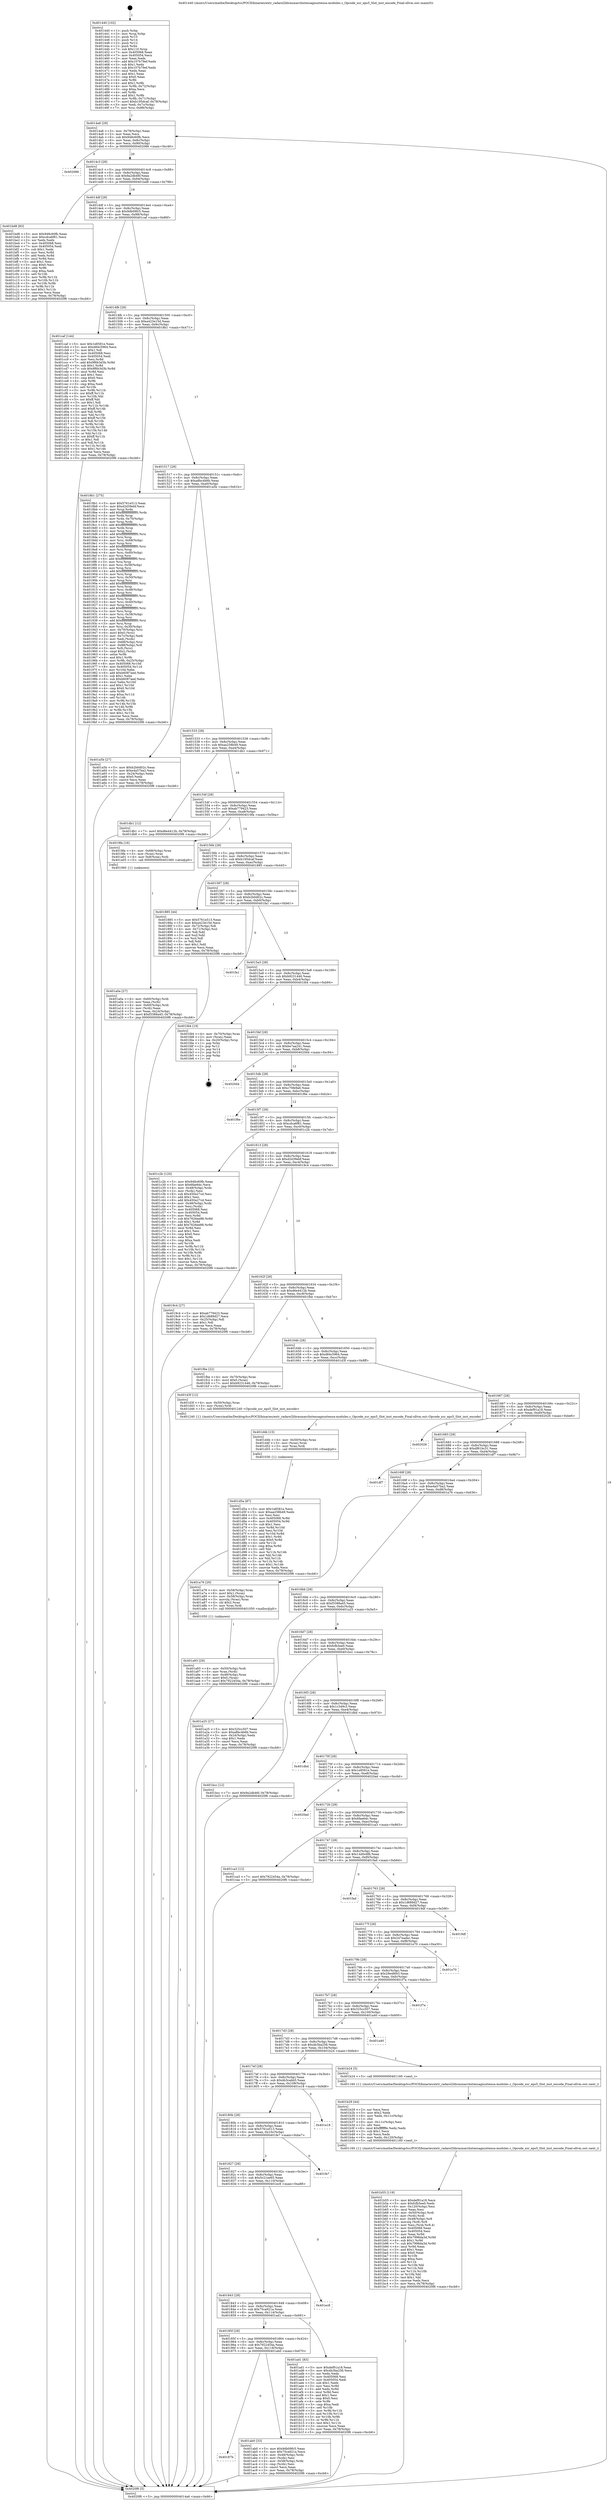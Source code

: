 digraph "0x401440" {
  label = "0x401440 (/mnt/c/Users/mathe/Desktop/tcc/POCII/binaries/extr_radare2librasmarchxtensagnuxtensa-modules.c_Opcode_xsr_eps5_Slot_inst_encode_Final-ollvm.out::main(0))"
  labelloc = "t"
  node[shape=record]

  Entry [label="",width=0.3,height=0.3,shape=circle,fillcolor=black,style=filled]
  "0x4014a6" [label="{
     0x4014a6 [29]\l
     | [instrs]\l
     &nbsp;&nbsp;0x4014a6 \<+3\>: mov -0x78(%rbp),%eax\l
     &nbsp;&nbsp;0x4014a9 \<+2\>: mov %eax,%ecx\l
     &nbsp;&nbsp;0x4014ab \<+6\>: sub $0x948c60fb,%ecx\l
     &nbsp;&nbsp;0x4014b1 \<+6\>: mov %eax,-0x8c(%rbp)\l
     &nbsp;&nbsp;0x4014b7 \<+6\>: mov %ecx,-0x90(%rbp)\l
     &nbsp;&nbsp;0x4014bd \<+6\>: je 0000000000402086 \<main+0xc46\>\l
  }"]
  "0x402086" [label="{
     0x402086\l
  }", style=dashed]
  "0x4014c3" [label="{
     0x4014c3 [28]\l
     | [instrs]\l
     &nbsp;&nbsp;0x4014c3 \<+5\>: jmp 00000000004014c8 \<main+0x88\>\l
     &nbsp;&nbsp;0x4014c8 \<+6\>: mov -0x8c(%rbp),%eax\l
     &nbsp;&nbsp;0x4014ce \<+5\>: sub $0x9a2db46f,%eax\l
     &nbsp;&nbsp;0x4014d3 \<+6\>: mov %eax,-0x94(%rbp)\l
     &nbsp;&nbsp;0x4014d9 \<+6\>: je 0000000000401bd8 \<main+0x798\>\l
  }"]
  Exit [label="",width=0.3,height=0.3,shape=circle,fillcolor=black,style=filled,peripheries=2]
  "0x401bd8" [label="{
     0x401bd8 [83]\l
     | [instrs]\l
     &nbsp;&nbsp;0x401bd8 \<+5\>: mov $0x948c60fb,%eax\l
     &nbsp;&nbsp;0x401bdd \<+5\>: mov $0xcdca6f61,%ecx\l
     &nbsp;&nbsp;0x401be2 \<+2\>: xor %edx,%edx\l
     &nbsp;&nbsp;0x401be4 \<+7\>: mov 0x405068,%esi\l
     &nbsp;&nbsp;0x401beb \<+7\>: mov 0x405054,%edi\l
     &nbsp;&nbsp;0x401bf2 \<+3\>: sub $0x1,%edx\l
     &nbsp;&nbsp;0x401bf5 \<+3\>: mov %esi,%r8d\l
     &nbsp;&nbsp;0x401bf8 \<+3\>: add %edx,%r8d\l
     &nbsp;&nbsp;0x401bfb \<+4\>: imul %r8d,%esi\l
     &nbsp;&nbsp;0x401bff \<+3\>: and $0x1,%esi\l
     &nbsp;&nbsp;0x401c02 \<+3\>: cmp $0x0,%esi\l
     &nbsp;&nbsp;0x401c05 \<+4\>: sete %r9b\l
     &nbsp;&nbsp;0x401c09 \<+3\>: cmp $0xa,%edi\l
     &nbsp;&nbsp;0x401c0c \<+4\>: setl %r10b\l
     &nbsp;&nbsp;0x401c10 \<+3\>: mov %r9b,%r11b\l
     &nbsp;&nbsp;0x401c13 \<+3\>: and %r10b,%r11b\l
     &nbsp;&nbsp;0x401c16 \<+3\>: xor %r10b,%r9b\l
     &nbsp;&nbsp;0x401c19 \<+3\>: or %r9b,%r11b\l
     &nbsp;&nbsp;0x401c1c \<+4\>: test $0x1,%r11b\l
     &nbsp;&nbsp;0x401c20 \<+3\>: cmovne %ecx,%eax\l
     &nbsp;&nbsp;0x401c23 \<+3\>: mov %eax,-0x78(%rbp)\l
     &nbsp;&nbsp;0x401c26 \<+5\>: jmp 00000000004020f6 \<main+0xcb6\>\l
  }"]
  "0x4014df" [label="{
     0x4014df [28]\l
     | [instrs]\l
     &nbsp;&nbsp;0x4014df \<+5\>: jmp 00000000004014e4 \<main+0xa4\>\l
     &nbsp;&nbsp;0x4014e4 \<+6\>: mov -0x8c(%rbp),%eax\l
     &nbsp;&nbsp;0x4014ea \<+5\>: sub $0x9db09fc5,%eax\l
     &nbsp;&nbsp;0x4014ef \<+6\>: mov %eax,-0x98(%rbp)\l
     &nbsp;&nbsp;0x4014f5 \<+6\>: je 0000000000401caf \<main+0x86f\>\l
  }"]
  "0x401d5a" [label="{
     0x401d5a [87]\l
     | [instrs]\l
     &nbsp;&nbsp;0x401d5a \<+5\>: mov $0x1e8581e,%ecx\l
     &nbsp;&nbsp;0x401d5f \<+5\>: mov $0xaa258b49,%edx\l
     &nbsp;&nbsp;0x401d64 \<+2\>: xor %esi,%esi\l
     &nbsp;&nbsp;0x401d66 \<+8\>: mov 0x405068,%r8d\l
     &nbsp;&nbsp;0x401d6e \<+8\>: mov 0x405054,%r9d\l
     &nbsp;&nbsp;0x401d76 \<+3\>: sub $0x1,%esi\l
     &nbsp;&nbsp;0x401d79 \<+3\>: mov %r8d,%r10d\l
     &nbsp;&nbsp;0x401d7c \<+3\>: add %esi,%r10d\l
     &nbsp;&nbsp;0x401d7f \<+4\>: imul %r10d,%r8d\l
     &nbsp;&nbsp;0x401d83 \<+4\>: and $0x1,%r8d\l
     &nbsp;&nbsp;0x401d87 \<+4\>: cmp $0x0,%r8d\l
     &nbsp;&nbsp;0x401d8b \<+4\>: sete %r11b\l
     &nbsp;&nbsp;0x401d8f \<+4\>: cmp $0xa,%r9d\l
     &nbsp;&nbsp;0x401d93 \<+3\>: setl %bl\l
     &nbsp;&nbsp;0x401d96 \<+3\>: mov %r11b,%r14b\l
     &nbsp;&nbsp;0x401d99 \<+3\>: and %bl,%r14b\l
     &nbsp;&nbsp;0x401d9c \<+3\>: xor %bl,%r11b\l
     &nbsp;&nbsp;0x401d9f \<+3\>: or %r11b,%r14b\l
     &nbsp;&nbsp;0x401da2 \<+4\>: test $0x1,%r14b\l
     &nbsp;&nbsp;0x401da6 \<+3\>: cmovne %edx,%ecx\l
     &nbsp;&nbsp;0x401da9 \<+3\>: mov %ecx,-0x78(%rbp)\l
     &nbsp;&nbsp;0x401dac \<+5\>: jmp 00000000004020f6 \<main+0xcb6\>\l
  }"]
  "0x401caf" [label="{
     0x401caf [144]\l
     | [instrs]\l
     &nbsp;&nbsp;0x401caf \<+5\>: mov $0x1e8581e,%eax\l
     &nbsp;&nbsp;0x401cb4 \<+5\>: mov $0xd84c5964,%ecx\l
     &nbsp;&nbsp;0x401cb9 \<+2\>: mov $0x1,%dl\l
     &nbsp;&nbsp;0x401cbb \<+7\>: mov 0x405068,%esi\l
     &nbsp;&nbsp;0x401cc2 \<+7\>: mov 0x405054,%edi\l
     &nbsp;&nbsp;0x401cc9 \<+3\>: mov %esi,%r8d\l
     &nbsp;&nbsp;0x401ccc \<+7\>: add $0x9f6b3d3b,%r8d\l
     &nbsp;&nbsp;0x401cd3 \<+4\>: sub $0x1,%r8d\l
     &nbsp;&nbsp;0x401cd7 \<+7\>: sub $0x9f6b3d3b,%r8d\l
     &nbsp;&nbsp;0x401cde \<+4\>: imul %r8d,%esi\l
     &nbsp;&nbsp;0x401ce2 \<+3\>: and $0x1,%esi\l
     &nbsp;&nbsp;0x401ce5 \<+3\>: cmp $0x0,%esi\l
     &nbsp;&nbsp;0x401ce8 \<+4\>: sete %r9b\l
     &nbsp;&nbsp;0x401cec \<+3\>: cmp $0xa,%edi\l
     &nbsp;&nbsp;0x401cef \<+4\>: setl %r10b\l
     &nbsp;&nbsp;0x401cf3 \<+3\>: mov %r9b,%r11b\l
     &nbsp;&nbsp;0x401cf6 \<+4\>: xor $0xff,%r11b\l
     &nbsp;&nbsp;0x401cfa \<+3\>: mov %r10b,%bl\l
     &nbsp;&nbsp;0x401cfd \<+3\>: xor $0xff,%bl\l
     &nbsp;&nbsp;0x401d00 \<+3\>: xor $0x1,%dl\l
     &nbsp;&nbsp;0x401d03 \<+3\>: mov %r11b,%r14b\l
     &nbsp;&nbsp;0x401d06 \<+4\>: and $0xff,%r14b\l
     &nbsp;&nbsp;0x401d0a \<+3\>: and %dl,%r9b\l
     &nbsp;&nbsp;0x401d0d \<+3\>: mov %bl,%r15b\l
     &nbsp;&nbsp;0x401d10 \<+4\>: and $0xff,%r15b\l
     &nbsp;&nbsp;0x401d14 \<+3\>: and %dl,%r10b\l
     &nbsp;&nbsp;0x401d17 \<+3\>: or %r9b,%r14b\l
     &nbsp;&nbsp;0x401d1a \<+3\>: or %r10b,%r15b\l
     &nbsp;&nbsp;0x401d1d \<+3\>: xor %r15b,%r14b\l
     &nbsp;&nbsp;0x401d20 \<+3\>: or %bl,%r11b\l
     &nbsp;&nbsp;0x401d23 \<+4\>: xor $0xff,%r11b\l
     &nbsp;&nbsp;0x401d27 \<+3\>: or $0x1,%dl\l
     &nbsp;&nbsp;0x401d2a \<+3\>: and %dl,%r11b\l
     &nbsp;&nbsp;0x401d2d \<+3\>: or %r11b,%r14b\l
     &nbsp;&nbsp;0x401d30 \<+4\>: test $0x1,%r14b\l
     &nbsp;&nbsp;0x401d34 \<+3\>: cmovne %ecx,%eax\l
     &nbsp;&nbsp;0x401d37 \<+3\>: mov %eax,-0x78(%rbp)\l
     &nbsp;&nbsp;0x401d3a \<+5\>: jmp 00000000004020f6 \<main+0xcb6\>\l
  }"]
  "0x4014fb" [label="{
     0x4014fb [28]\l
     | [instrs]\l
     &nbsp;&nbsp;0x4014fb \<+5\>: jmp 0000000000401500 \<main+0xc0\>\l
     &nbsp;&nbsp;0x401500 \<+6\>: mov -0x8c(%rbp),%eax\l
     &nbsp;&nbsp;0x401506 \<+5\>: sub $0xa423e15d,%eax\l
     &nbsp;&nbsp;0x40150b \<+6\>: mov %eax,-0x9c(%rbp)\l
     &nbsp;&nbsp;0x401511 \<+6\>: je 00000000004018b1 \<main+0x471\>\l
  }"]
  "0x401d4b" [label="{
     0x401d4b [15]\l
     | [instrs]\l
     &nbsp;&nbsp;0x401d4b \<+4\>: mov -0x50(%rbp),%rax\l
     &nbsp;&nbsp;0x401d4f \<+3\>: mov (%rax),%rax\l
     &nbsp;&nbsp;0x401d52 \<+3\>: mov %rax,%rdi\l
     &nbsp;&nbsp;0x401d55 \<+5\>: call 0000000000401030 \<free@plt\>\l
     | [calls]\l
     &nbsp;&nbsp;0x401030 \{1\} (unknown)\l
  }"]
  "0x4018b1" [label="{
     0x4018b1 [275]\l
     | [instrs]\l
     &nbsp;&nbsp;0x4018b1 \<+5\>: mov $0x5761e513,%eax\l
     &nbsp;&nbsp;0x4018b6 \<+5\>: mov $0xd2d39ebf,%ecx\l
     &nbsp;&nbsp;0x4018bb \<+3\>: mov %rsp,%rdx\l
     &nbsp;&nbsp;0x4018be \<+4\>: add $0xfffffffffffffff0,%rdx\l
     &nbsp;&nbsp;0x4018c2 \<+3\>: mov %rdx,%rsp\l
     &nbsp;&nbsp;0x4018c5 \<+4\>: mov %rdx,-0x70(%rbp)\l
     &nbsp;&nbsp;0x4018c9 \<+3\>: mov %rsp,%rdx\l
     &nbsp;&nbsp;0x4018cc \<+4\>: add $0xfffffffffffffff0,%rdx\l
     &nbsp;&nbsp;0x4018d0 \<+3\>: mov %rdx,%rsp\l
     &nbsp;&nbsp;0x4018d3 \<+3\>: mov %rsp,%rsi\l
     &nbsp;&nbsp;0x4018d6 \<+4\>: add $0xfffffffffffffff0,%rsi\l
     &nbsp;&nbsp;0x4018da \<+3\>: mov %rsi,%rsp\l
     &nbsp;&nbsp;0x4018dd \<+4\>: mov %rsi,-0x68(%rbp)\l
     &nbsp;&nbsp;0x4018e1 \<+3\>: mov %rsp,%rsi\l
     &nbsp;&nbsp;0x4018e4 \<+4\>: add $0xfffffffffffffff0,%rsi\l
     &nbsp;&nbsp;0x4018e8 \<+3\>: mov %rsi,%rsp\l
     &nbsp;&nbsp;0x4018eb \<+4\>: mov %rsi,-0x60(%rbp)\l
     &nbsp;&nbsp;0x4018ef \<+3\>: mov %rsp,%rsi\l
     &nbsp;&nbsp;0x4018f2 \<+4\>: add $0xfffffffffffffff0,%rsi\l
     &nbsp;&nbsp;0x4018f6 \<+3\>: mov %rsi,%rsp\l
     &nbsp;&nbsp;0x4018f9 \<+4\>: mov %rsi,-0x58(%rbp)\l
     &nbsp;&nbsp;0x4018fd \<+3\>: mov %rsp,%rsi\l
     &nbsp;&nbsp;0x401900 \<+4\>: add $0xfffffffffffffff0,%rsi\l
     &nbsp;&nbsp;0x401904 \<+3\>: mov %rsi,%rsp\l
     &nbsp;&nbsp;0x401907 \<+4\>: mov %rsi,-0x50(%rbp)\l
     &nbsp;&nbsp;0x40190b \<+3\>: mov %rsp,%rsi\l
     &nbsp;&nbsp;0x40190e \<+4\>: add $0xfffffffffffffff0,%rsi\l
     &nbsp;&nbsp;0x401912 \<+3\>: mov %rsi,%rsp\l
     &nbsp;&nbsp;0x401915 \<+4\>: mov %rsi,-0x48(%rbp)\l
     &nbsp;&nbsp;0x401919 \<+3\>: mov %rsp,%rsi\l
     &nbsp;&nbsp;0x40191c \<+4\>: add $0xfffffffffffffff0,%rsi\l
     &nbsp;&nbsp;0x401920 \<+3\>: mov %rsi,%rsp\l
     &nbsp;&nbsp;0x401923 \<+4\>: mov %rsi,-0x40(%rbp)\l
     &nbsp;&nbsp;0x401927 \<+3\>: mov %rsp,%rsi\l
     &nbsp;&nbsp;0x40192a \<+4\>: add $0xfffffffffffffff0,%rsi\l
     &nbsp;&nbsp;0x40192e \<+3\>: mov %rsi,%rsp\l
     &nbsp;&nbsp;0x401931 \<+4\>: mov %rsi,-0x38(%rbp)\l
     &nbsp;&nbsp;0x401935 \<+3\>: mov %rsp,%rsi\l
     &nbsp;&nbsp;0x401938 \<+4\>: add $0xfffffffffffffff0,%rsi\l
     &nbsp;&nbsp;0x40193c \<+3\>: mov %rsi,%rsp\l
     &nbsp;&nbsp;0x40193f \<+4\>: mov %rsi,-0x30(%rbp)\l
     &nbsp;&nbsp;0x401943 \<+4\>: mov -0x70(%rbp),%rsi\l
     &nbsp;&nbsp;0x401947 \<+6\>: movl $0x0,(%rsi)\l
     &nbsp;&nbsp;0x40194d \<+3\>: mov -0x7c(%rbp),%edi\l
     &nbsp;&nbsp;0x401950 \<+2\>: mov %edi,(%rdx)\l
     &nbsp;&nbsp;0x401952 \<+4\>: mov -0x68(%rbp),%rsi\l
     &nbsp;&nbsp;0x401956 \<+7\>: mov -0x88(%rbp),%r8\l
     &nbsp;&nbsp;0x40195d \<+3\>: mov %r8,(%rsi)\l
     &nbsp;&nbsp;0x401960 \<+3\>: cmpl $0x2,(%rdx)\l
     &nbsp;&nbsp;0x401963 \<+4\>: setne %r9b\l
     &nbsp;&nbsp;0x401967 \<+4\>: and $0x1,%r9b\l
     &nbsp;&nbsp;0x40196b \<+4\>: mov %r9b,-0x25(%rbp)\l
     &nbsp;&nbsp;0x40196f \<+8\>: mov 0x405068,%r10d\l
     &nbsp;&nbsp;0x401977 \<+8\>: mov 0x405054,%r11d\l
     &nbsp;&nbsp;0x40197f \<+3\>: mov %r10d,%ebx\l
     &nbsp;&nbsp;0x401982 \<+6\>: add $0xb6087aed,%ebx\l
     &nbsp;&nbsp;0x401988 \<+3\>: sub $0x1,%ebx\l
     &nbsp;&nbsp;0x40198b \<+6\>: sub $0xb6087aed,%ebx\l
     &nbsp;&nbsp;0x401991 \<+4\>: imul %ebx,%r10d\l
     &nbsp;&nbsp;0x401995 \<+4\>: and $0x1,%r10d\l
     &nbsp;&nbsp;0x401999 \<+4\>: cmp $0x0,%r10d\l
     &nbsp;&nbsp;0x40199d \<+4\>: sete %r9b\l
     &nbsp;&nbsp;0x4019a1 \<+4\>: cmp $0xa,%r11d\l
     &nbsp;&nbsp;0x4019a5 \<+4\>: setl %r14b\l
     &nbsp;&nbsp;0x4019a9 \<+3\>: mov %r9b,%r15b\l
     &nbsp;&nbsp;0x4019ac \<+3\>: and %r14b,%r15b\l
     &nbsp;&nbsp;0x4019af \<+3\>: xor %r14b,%r9b\l
     &nbsp;&nbsp;0x4019b2 \<+3\>: or %r9b,%r15b\l
     &nbsp;&nbsp;0x4019b5 \<+4\>: test $0x1,%r15b\l
     &nbsp;&nbsp;0x4019b9 \<+3\>: cmovne %ecx,%eax\l
     &nbsp;&nbsp;0x4019bc \<+3\>: mov %eax,-0x78(%rbp)\l
     &nbsp;&nbsp;0x4019bf \<+5\>: jmp 00000000004020f6 \<main+0xcb6\>\l
  }"]
  "0x401517" [label="{
     0x401517 [28]\l
     | [instrs]\l
     &nbsp;&nbsp;0x401517 \<+5\>: jmp 000000000040151c \<main+0xdc\>\l
     &nbsp;&nbsp;0x40151c \<+6\>: mov -0x8c(%rbp),%eax\l
     &nbsp;&nbsp;0x401522 \<+5\>: sub $0xa8bc4b6b,%eax\l
     &nbsp;&nbsp;0x401527 \<+6\>: mov %eax,-0xa0(%rbp)\l
     &nbsp;&nbsp;0x40152d \<+6\>: je 0000000000401a5b \<main+0x61b\>\l
  }"]
  "0x401b55" [label="{
     0x401b55 [119]\l
     | [instrs]\l
     &nbsp;&nbsp;0x401b55 \<+5\>: mov $0xdef91a18,%ecx\l
     &nbsp;&nbsp;0x401b5a \<+5\>: mov $0xfcfb5ee0,%edx\l
     &nbsp;&nbsp;0x401b5f \<+6\>: mov -0x120(%rbp),%esi\l
     &nbsp;&nbsp;0x401b65 \<+3\>: imul %eax,%esi\l
     &nbsp;&nbsp;0x401b68 \<+4\>: mov -0x50(%rbp),%rdi\l
     &nbsp;&nbsp;0x401b6c \<+3\>: mov (%rdi),%rdi\l
     &nbsp;&nbsp;0x401b6f \<+4\>: mov -0x48(%rbp),%r8\l
     &nbsp;&nbsp;0x401b73 \<+3\>: movslq (%r8),%r8\l
     &nbsp;&nbsp;0x401b76 \<+4\>: mov %esi,(%rdi,%r8,4)\l
     &nbsp;&nbsp;0x401b7a \<+7\>: mov 0x405068,%eax\l
     &nbsp;&nbsp;0x401b81 \<+7\>: mov 0x405054,%esi\l
     &nbsp;&nbsp;0x401b88 \<+3\>: mov %eax,%r9d\l
     &nbsp;&nbsp;0x401b8b \<+7\>: add $0x7998da3d,%r9d\l
     &nbsp;&nbsp;0x401b92 \<+4\>: sub $0x1,%r9d\l
     &nbsp;&nbsp;0x401b96 \<+7\>: sub $0x7998da3d,%r9d\l
     &nbsp;&nbsp;0x401b9d \<+4\>: imul %r9d,%eax\l
     &nbsp;&nbsp;0x401ba1 \<+3\>: and $0x1,%eax\l
     &nbsp;&nbsp;0x401ba4 \<+3\>: cmp $0x0,%eax\l
     &nbsp;&nbsp;0x401ba7 \<+4\>: sete %r10b\l
     &nbsp;&nbsp;0x401bab \<+3\>: cmp $0xa,%esi\l
     &nbsp;&nbsp;0x401bae \<+4\>: setl %r11b\l
     &nbsp;&nbsp;0x401bb2 \<+3\>: mov %r10b,%bl\l
     &nbsp;&nbsp;0x401bb5 \<+3\>: and %r11b,%bl\l
     &nbsp;&nbsp;0x401bb8 \<+3\>: xor %r11b,%r10b\l
     &nbsp;&nbsp;0x401bbb \<+3\>: or %r10b,%bl\l
     &nbsp;&nbsp;0x401bbe \<+3\>: test $0x1,%bl\l
     &nbsp;&nbsp;0x401bc1 \<+3\>: cmovne %edx,%ecx\l
     &nbsp;&nbsp;0x401bc4 \<+3\>: mov %ecx,-0x78(%rbp)\l
     &nbsp;&nbsp;0x401bc7 \<+5\>: jmp 00000000004020f6 \<main+0xcb6\>\l
  }"]
  "0x401a5b" [label="{
     0x401a5b [27]\l
     | [instrs]\l
     &nbsp;&nbsp;0x401a5b \<+5\>: mov $0xb2b0d02c,%eax\l
     &nbsp;&nbsp;0x401a60 \<+5\>: mov $0xe4a57ba2,%ecx\l
     &nbsp;&nbsp;0x401a65 \<+3\>: mov -0x24(%rbp),%edx\l
     &nbsp;&nbsp;0x401a68 \<+3\>: cmp $0x0,%edx\l
     &nbsp;&nbsp;0x401a6b \<+3\>: cmove %ecx,%eax\l
     &nbsp;&nbsp;0x401a6e \<+3\>: mov %eax,-0x78(%rbp)\l
     &nbsp;&nbsp;0x401a71 \<+5\>: jmp 00000000004020f6 \<main+0xcb6\>\l
  }"]
  "0x401533" [label="{
     0x401533 [28]\l
     | [instrs]\l
     &nbsp;&nbsp;0x401533 \<+5\>: jmp 0000000000401538 \<main+0xf8\>\l
     &nbsp;&nbsp;0x401538 \<+6\>: mov -0x8c(%rbp),%eax\l
     &nbsp;&nbsp;0x40153e \<+5\>: sub $0xaa258b49,%eax\l
     &nbsp;&nbsp;0x401543 \<+6\>: mov %eax,-0xa4(%rbp)\l
     &nbsp;&nbsp;0x401549 \<+6\>: je 0000000000401db1 \<main+0x971\>\l
  }"]
  "0x401b29" [label="{
     0x401b29 [44]\l
     | [instrs]\l
     &nbsp;&nbsp;0x401b29 \<+2\>: xor %ecx,%ecx\l
     &nbsp;&nbsp;0x401b2b \<+5\>: mov $0x2,%edx\l
     &nbsp;&nbsp;0x401b30 \<+6\>: mov %edx,-0x11c(%rbp)\l
     &nbsp;&nbsp;0x401b36 \<+1\>: cltd\l
     &nbsp;&nbsp;0x401b37 \<+6\>: mov -0x11c(%rbp),%esi\l
     &nbsp;&nbsp;0x401b3d \<+2\>: idiv %esi\l
     &nbsp;&nbsp;0x401b3f \<+6\>: imul $0xfffffffe,%edx,%edx\l
     &nbsp;&nbsp;0x401b45 \<+3\>: sub $0x1,%ecx\l
     &nbsp;&nbsp;0x401b48 \<+2\>: sub %ecx,%edx\l
     &nbsp;&nbsp;0x401b4a \<+6\>: mov %edx,-0x120(%rbp)\l
     &nbsp;&nbsp;0x401b50 \<+5\>: call 0000000000401160 \<next_i\>\l
     | [calls]\l
     &nbsp;&nbsp;0x401160 \{1\} (/mnt/c/Users/mathe/Desktop/tcc/POCII/binaries/extr_radare2librasmarchxtensagnuxtensa-modules.c_Opcode_xsr_eps5_Slot_inst_encode_Final-ollvm.out::next_i)\l
  }"]
  "0x401db1" [label="{
     0x401db1 [12]\l
     | [instrs]\l
     &nbsp;&nbsp;0x401db1 \<+7\>: movl $0xd6e4412b,-0x78(%rbp)\l
     &nbsp;&nbsp;0x401db8 \<+5\>: jmp 00000000004020f6 \<main+0xcb6\>\l
  }"]
  "0x40154f" [label="{
     0x40154f [28]\l
     | [instrs]\l
     &nbsp;&nbsp;0x40154f \<+5\>: jmp 0000000000401554 \<main+0x114\>\l
     &nbsp;&nbsp;0x401554 \<+6\>: mov -0x8c(%rbp),%eax\l
     &nbsp;&nbsp;0x40155a \<+5\>: sub $0xab779423,%eax\l
     &nbsp;&nbsp;0x40155f \<+6\>: mov %eax,-0xa8(%rbp)\l
     &nbsp;&nbsp;0x401565 \<+6\>: je 00000000004019fa \<main+0x5ba\>\l
  }"]
  "0x40187b" [label="{
     0x40187b\l
  }", style=dashed]
  "0x4019fa" [label="{
     0x4019fa [16]\l
     | [instrs]\l
     &nbsp;&nbsp;0x4019fa \<+4\>: mov -0x68(%rbp),%rax\l
     &nbsp;&nbsp;0x4019fe \<+3\>: mov (%rax),%rax\l
     &nbsp;&nbsp;0x401a01 \<+4\>: mov 0x8(%rax),%rdi\l
     &nbsp;&nbsp;0x401a05 \<+5\>: call 0000000000401060 \<atoi@plt\>\l
     | [calls]\l
     &nbsp;&nbsp;0x401060 \{1\} (unknown)\l
  }"]
  "0x40156b" [label="{
     0x40156b [28]\l
     | [instrs]\l
     &nbsp;&nbsp;0x40156b \<+5\>: jmp 0000000000401570 \<main+0x130\>\l
     &nbsp;&nbsp;0x401570 \<+6\>: mov -0x8c(%rbp),%eax\l
     &nbsp;&nbsp;0x401576 \<+5\>: sub $0xb195dcaf,%eax\l
     &nbsp;&nbsp;0x40157b \<+6\>: mov %eax,-0xac(%rbp)\l
     &nbsp;&nbsp;0x401581 \<+6\>: je 0000000000401885 \<main+0x445\>\l
  }"]
  "0x401ab0" [label="{
     0x401ab0 [33]\l
     | [instrs]\l
     &nbsp;&nbsp;0x401ab0 \<+5\>: mov $0x9db09fc5,%eax\l
     &nbsp;&nbsp;0x401ab5 \<+5\>: mov $0x75ca921a,%ecx\l
     &nbsp;&nbsp;0x401aba \<+4\>: mov -0x48(%rbp),%rdx\l
     &nbsp;&nbsp;0x401abe \<+2\>: mov (%rdx),%esi\l
     &nbsp;&nbsp;0x401ac0 \<+4\>: mov -0x58(%rbp),%rdx\l
     &nbsp;&nbsp;0x401ac4 \<+2\>: cmp (%rdx),%esi\l
     &nbsp;&nbsp;0x401ac6 \<+3\>: cmovl %ecx,%eax\l
     &nbsp;&nbsp;0x401ac9 \<+3\>: mov %eax,-0x78(%rbp)\l
     &nbsp;&nbsp;0x401acc \<+5\>: jmp 00000000004020f6 \<main+0xcb6\>\l
  }"]
  "0x401885" [label="{
     0x401885 [44]\l
     | [instrs]\l
     &nbsp;&nbsp;0x401885 \<+5\>: mov $0x5761e513,%eax\l
     &nbsp;&nbsp;0x40188a \<+5\>: mov $0xa423e15d,%ecx\l
     &nbsp;&nbsp;0x40188f \<+3\>: mov -0x72(%rbp),%dl\l
     &nbsp;&nbsp;0x401892 \<+4\>: mov -0x71(%rbp),%sil\l
     &nbsp;&nbsp;0x401896 \<+3\>: mov %dl,%dil\l
     &nbsp;&nbsp;0x401899 \<+3\>: and %sil,%dil\l
     &nbsp;&nbsp;0x40189c \<+3\>: xor %sil,%dl\l
     &nbsp;&nbsp;0x40189f \<+3\>: or %dl,%dil\l
     &nbsp;&nbsp;0x4018a2 \<+4\>: test $0x1,%dil\l
     &nbsp;&nbsp;0x4018a6 \<+3\>: cmovne %ecx,%eax\l
     &nbsp;&nbsp;0x4018a9 \<+3\>: mov %eax,-0x78(%rbp)\l
     &nbsp;&nbsp;0x4018ac \<+5\>: jmp 00000000004020f6 \<main+0xcb6\>\l
  }"]
  "0x401587" [label="{
     0x401587 [28]\l
     | [instrs]\l
     &nbsp;&nbsp;0x401587 \<+5\>: jmp 000000000040158c \<main+0x14c\>\l
     &nbsp;&nbsp;0x40158c \<+6\>: mov -0x8c(%rbp),%eax\l
     &nbsp;&nbsp;0x401592 \<+5\>: sub $0xb2b0d02c,%eax\l
     &nbsp;&nbsp;0x401597 \<+6\>: mov %eax,-0xb0(%rbp)\l
     &nbsp;&nbsp;0x40159d \<+6\>: je 0000000000401fa1 \<main+0xb61\>\l
  }"]
  "0x4020f6" [label="{
     0x4020f6 [5]\l
     | [instrs]\l
     &nbsp;&nbsp;0x4020f6 \<+5\>: jmp 00000000004014a6 \<main+0x66\>\l
  }"]
  "0x401440" [label="{
     0x401440 [102]\l
     | [instrs]\l
     &nbsp;&nbsp;0x401440 \<+1\>: push %rbp\l
     &nbsp;&nbsp;0x401441 \<+3\>: mov %rsp,%rbp\l
     &nbsp;&nbsp;0x401444 \<+2\>: push %r15\l
     &nbsp;&nbsp;0x401446 \<+2\>: push %r14\l
     &nbsp;&nbsp;0x401448 \<+2\>: push %r12\l
     &nbsp;&nbsp;0x40144a \<+1\>: push %rbx\l
     &nbsp;&nbsp;0x40144b \<+7\>: sub $0x110,%rsp\l
     &nbsp;&nbsp;0x401452 \<+7\>: mov 0x405068,%eax\l
     &nbsp;&nbsp;0x401459 \<+7\>: mov 0x405054,%ecx\l
     &nbsp;&nbsp;0x401460 \<+2\>: mov %eax,%edx\l
     &nbsp;&nbsp;0x401462 \<+6\>: add $0x107b79ef,%edx\l
     &nbsp;&nbsp;0x401468 \<+3\>: sub $0x1,%edx\l
     &nbsp;&nbsp;0x40146b \<+6\>: sub $0x107b79ef,%edx\l
     &nbsp;&nbsp;0x401471 \<+3\>: imul %edx,%eax\l
     &nbsp;&nbsp;0x401474 \<+3\>: and $0x1,%eax\l
     &nbsp;&nbsp;0x401477 \<+3\>: cmp $0x0,%eax\l
     &nbsp;&nbsp;0x40147a \<+4\>: sete %r8b\l
     &nbsp;&nbsp;0x40147e \<+4\>: and $0x1,%r8b\l
     &nbsp;&nbsp;0x401482 \<+4\>: mov %r8b,-0x72(%rbp)\l
     &nbsp;&nbsp;0x401486 \<+3\>: cmp $0xa,%ecx\l
     &nbsp;&nbsp;0x401489 \<+4\>: setl %r8b\l
     &nbsp;&nbsp;0x40148d \<+4\>: and $0x1,%r8b\l
     &nbsp;&nbsp;0x401491 \<+4\>: mov %r8b,-0x71(%rbp)\l
     &nbsp;&nbsp;0x401495 \<+7\>: movl $0xb195dcaf,-0x78(%rbp)\l
     &nbsp;&nbsp;0x40149c \<+3\>: mov %edi,-0x7c(%rbp)\l
     &nbsp;&nbsp;0x40149f \<+7\>: mov %rsi,-0x88(%rbp)\l
  }"]
  "0x40185f" [label="{
     0x40185f [28]\l
     | [instrs]\l
     &nbsp;&nbsp;0x40185f \<+5\>: jmp 0000000000401864 \<main+0x424\>\l
     &nbsp;&nbsp;0x401864 \<+6\>: mov -0x8c(%rbp),%eax\l
     &nbsp;&nbsp;0x40186a \<+5\>: sub $0x7922454a,%eax\l
     &nbsp;&nbsp;0x40186f \<+6\>: mov %eax,-0x118(%rbp)\l
     &nbsp;&nbsp;0x401875 \<+6\>: je 0000000000401ab0 \<main+0x670\>\l
  }"]
  "0x401ad1" [label="{
     0x401ad1 [83]\l
     | [instrs]\l
     &nbsp;&nbsp;0x401ad1 \<+5\>: mov $0xdef91a18,%eax\l
     &nbsp;&nbsp;0x401ad6 \<+5\>: mov $0x4b3ba256,%ecx\l
     &nbsp;&nbsp;0x401adb \<+2\>: xor %edx,%edx\l
     &nbsp;&nbsp;0x401add \<+7\>: mov 0x405068,%esi\l
     &nbsp;&nbsp;0x401ae4 \<+7\>: mov 0x405054,%edi\l
     &nbsp;&nbsp;0x401aeb \<+3\>: sub $0x1,%edx\l
     &nbsp;&nbsp;0x401aee \<+3\>: mov %esi,%r8d\l
     &nbsp;&nbsp;0x401af1 \<+3\>: add %edx,%r8d\l
     &nbsp;&nbsp;0x401af4 \<+4\>: imul %r8d,%esi\l
     &nbsp;&nbsp;0x401af8 \<+3\>: and $0x1,%esi\l
     &nbsp;&nbsp;0x401afb \<+3\>: cmp $0x0,%esi\l
     &nbsp;&nbsp;0x401afe \<+4\>: sete %r9b\l
     &nbsp;&nbsp;0x401b02 \<+3\>: cmp $0xa,%edi\l
     &nbsp;&nbsp;0x401b05 \<+4\>: setl %r10b\l
     &nbsp;&nbsp;0x401b09 \<+3\>: mov %r9b,%r11b\l
     &nbsp;&nbsp;0x401b0c \<+3\>: and %r10b,%r11b\l
     &nbsp;&nbsp;0x401b0f \<+3\>: xor %r10b,%r9b\l
     &nbsp;&nbsp;0x401b12 \<+3\>: or %r9b,%r11b\l
     &nbsp;&nbsp;0x401b15 \<+4\>: test $0x1,%r11b\l
     &nbsp;&nbsp;0x401b19 \<+3\>: cmovne %ecx,%eax\l
     &nbsp;&nbsp;0x401b1c \<+3\>: mov %eax,-0x78(%rbp)\l
     &nbsp;&nbsp;0x401b1f \<+5\>: jmp 00000000004020f6 \<main+0xcb6\>\l
  }"]
  "0x401fa1" [label="{
     0x401fa1\l
  }", style=dashed]
  "0x4015a3" [label="{
     0x4015a3 [28]\l
     | [instrs]\l
     &nbsp;&nbsp;0x4015a3 \<+5\>: jmp 00000000004015a8 \<main+0x168\>\l
     &nbsp;&nbsp;0x4015a8 \<+6\>: mov -0x8c(%rbp),%eax\l
     &nbsp;&nbsp;0x4015ae \<+5\>: sub $0xb9231446,%eax\l
     &nbsp;&nbsp;0x4015b3 \<+6\>: mov %eax,-0xb4(%rbp)\l
     &nbsp;&nbsp;0x4015b9 \<+6\>: je 0000000000401fd4 \<main+0xb94\>\l
  }"]
  "0x401843" [label="{
     0x401843 [28]\l
     | [instrs]\l
     &nbsp;&nbsp;0x401843 \<+5\>: jmp 0000000000401848 \<main+0x408\>\l
     &nbsp;&nbsp;0x401848 \<+6\>: mov -0x8c(%rbp),%eax\l
     &nbsp;&nbsp;0x40184e \<+5\>: sub $0x75ca921a,%eax\l
     &nbsp;&nbsp;0x401853 \<+6\>: mov %eax,-0x114(%rbp)\l
     &nbsp;&nbsp;0x401859 \<+6\>: je 0000000000401ad1 \<main+0x691\>\l
  }"]
  "0x401fd4" [label="{
     0x401fd4 [19]\l
     | [instrs]\l
     &nbsp;&nbsp;0x401fd4 \<+4\>: mov -0x70(%rbp),%rax\l
     &nbsp;&nbsp;0x401fd8 \<+2\>: mov (%rax),%eax\l
     &nbsp;&nbsp;0x401fda \<+4\>: lea -0x20(%rbp),%rsp\l
     &nbsp;&nbsp;0x401fde \<+1\>: pop %rbx\l
     &nbsp;&nbsp;0x401fdf \<+2\>: pop %r12\l
     &nbsp;&nbsp;0x401fe1 \<+2\>: pop %r14\l
     &nbsp;&nbsp;0x401fe3 \<+2\>: pop %r15\l
     &nbsp;&nbsp;0x401fe5 \<+1\>: pop %rbp\l
     &nbsp;&nbsp;0x401fe6 \<+1\>: ret\l
  }"]
  "0x4015bf" [label="{
     0x4015bf [28]\l
     | [instrs]\l
     &nbsp;&nbsp;0x4015bf \<+5\>: jmp 00000000004015c4 \<main+0x184\>\l
     &nbsp;&nbsp;0x4015c4 \<+6\>: mov -0x8c(%rbp),%eax\l
     &nbsp;&nbsp;0x4015ca \<+5\>: sub $0xbe7aa241,%eax\l
     &nbsp;&nbsp;0x4015cf \<+6\>: mov %eax,-0xb8(%rbp)\l
     &nbsp;&nbsp;0x4015d5 \<+6\>: je 00000000004020d4 \<main+0xc94\>\l
  }"]
  "0x401ec8" [label="{
     0x401ec8\l
  }", style=dashed]
  "0x4020d4" [label="{
     0x4020d4\l
  }", style=dashed]
  "0x4015db" [label="{
     0x4015db [28]\l
     | [instrs]\l
     &nbsp;&nbsp;0x4015db \<+5\>: jmp 00000000004015e0 \<main+0x1a0\>\l
     &nbsp;&nbsp;0x4015e0 \<+6\>: mov -0x8c(%rbp),%eax\l
     &nbsp;&nbsp;0x4015e6 \<+5\>: sub $0xc70fe9a6,%eax\l
     &nbsp;&nbsp;0x4015eb \<+6\>: mov %eax,-0xbc(%rbp)\l
     &nbsp;&nbsp;0x4015f1 \<+6\>: je 0000000000401f6e \<main+0xb2e\>\l
  }"]
  "0x401827" [label="{
     0x401827 [28]\l
     | [instrs]\l
     &nbsp;&nbsp;0x401827 \<+5\>: jmp 000000000040182c \<main+0x3ec\>\l
     &nbsp;&nbsp;0x40182c \<+6\>: mov -0x8c(%rbp),%eax\l
     &nbsp;&nbsp;0x401832 \<+5\>: sub $0x5c21ee65,%eax\l
     &nbsp;&nbsp;0x401837 \<+6\>: mov %eax,-0x110(%rbp)\l
     &nbsp;&nbsp;0x40183d \<+6\>: je 0000000000401ec8 \<main+0xa88\>\l
  }"]
  "0x401f6e" [label="{
     0x401f6e\l
  }", style=dashed]
  "0x4015f7" [label="{
     0x4015f7 [28]\l
     | [instrs]\l
     &nbsp;&nbsp;0x4015f7 \<+5\>: jmp 00000000004015fc \<main+0x1bc\>\l
     &nbsp;&nbsp;0x4015fc \<+6\>: mov -0x8c(%rbp),%eax\l
     &nbsp;&nbsp;0x401602 \<+5\>: sub $0xcdca6f61,%eax\l
     &nbsp;&nbsp;0x401607 \<+6\>: mov %eax,-0xc0(%rbp)\l
     &nbsp;&nbsp;0x40160d \<+6\>: je 0000000000401c2b \<main+0x7eb\>\l
  }"]
  "0x401fe7" [label="{
     0x401fe7\l
  }", style=dashed]
  "0x401c2b" [label="{
     0x401c2b [120]\l
     | [instrs]\l
     &nbsp;&nbsp;0x401c2b \<+5\>: mov $0x948c60fb,%eax\l
     &nbsp;&nbsp;0x401c30 \<+5\>: mov $0x6fae6dc,%ecx\l
     &nbsp;&nbsp;0x401c35 \<+4\>: mov -0x48(%rbp),%rdx\l
     &nbsp;&nbsp;0x401c39 \<+2\>: mov (%rdx),%esi\l
     &nbsp;&nbsp;0x401c3b \<+6\>: sub $0x450a27cd,%esi\l
     &nbsp;&nbsp;0x401c41 \<+3\>: add $0x1,%esi\l
     &nbsp;&nbsp;0x401c44 \<+6\>: add $0x450a27cd,%esi\l
     &nbsp;&nbsp;0x401c4a \<+4\>: mov -0x48(%rbp),%rdx\l
     &nbsp;&nbsp;0x401c4e \<+2\>: mov %esi,(%rdx)\l
     &nbsp;&nbsp;0x401c50 \<+7\>: mov 0x405068,%esi\l
     &nbsp;&nbsp;0x401c57 \<+7\>: mov 0x405054,%edi\l
     &nbsp;&nbsp;0x401c5e \<+3\>: mov %esi,%r8d\l
     &nbsp;&nbsp;0x401c61 \<+7\>: sub $0x7626ee88,%r8d\l
     &nbsp;&nbsp;0x401c68 \<+4\>: sub $0x1,%r8d\l
     &nbsp;&nbsp;0x401c6c \<+7\>: add $0x7626ee88,%r8d\l
     &nbsp;&nbsp;0x401c73 \<+4\>: imul %r8d,%esi\l
     &nbsp;&nbsp;0x401c77 \<+3\>: and $0x1,%esi\l
     &nbsp;&nbsp;0x401c7a \<+3\>: cmp $0x0,%esi\l
     &nbsp;&nbsp;0x401c7d \<+4\>: sete %r9b\l
     &nbsp;&nbsp;0x401c81 \<+3\>: cmp $0xa,%edi\l
     &nbsp;&nbsp;0x401c84 \<+4\>: setl %r10b\l
     &nbsp;&nbsp;0x401c88 \<+3\>: mov %r9b,%r11b\l
     &nbsp;&nbsp;0x401c8b \<+3\>: and %r10b,%r11b\l
     &nbsp;&nbsp;0x401c8e \<+3\>: xor %r10b,%r9b\l
     &nbsp;&nbsp;0x401c91 \<+3\>: or %r9b,%r11b\l
     &nbsp;&nbsp;0x401c94 \<+4\>: test $0x1,%r11b\l
     &nbsp;&nbsp;0x401c98 \<+3\>: cmovne %ecx,%eax\l
     &nbsp;&nbsp;0x401c9b \<+3\>: mov %eax,-0x78(%rbp)\l
     &nbsp;&nbsp;0x401c9e \<+5\>: jmp 00000000004020f6 \<main+0xcb6\>\l
  }"]
  "0x401613" [label="{
     0x401613 [28]\l
     | [instrs]\l
     &nbsp;&nbsp;0x401613 \<+5\>: jmp 0000000000401618 \<main+0x1d8\>\l
     &nbsp;&nbsp;0x401618 \<+6\>: mov -0x8c(%rbp),%eax\l
     &nbsp;&nbsp;0x40161e \<+5\>: sub $0xd2d39ebf,%eax\l
     &nbsp;&nbsp;0x401623 \<+6\>: mov %eax,-0xc4(%rbp)\l
     &nbsp;&nbsp;0x401629 \<+6\>: je 00000000004019c4 \<main+0x584\>\l
  }"]
  "0x40180b" [label="{
     0x40180b [28]\l
     | [instrs]\l
     &nbsp;&nbsp;0x40180b \<+5\>: jmp 0000000000401810 \<main+0x3d0\>\l
     &nbsp;&nbsp;0x401810 \<+6\>: mov -0x8c(%rbp),%eax\l
     &nbsp;&nbsp;0x401816 \<+5\>: sub $0x5761e513,%eax\l
     &nbsp;&nbsp;0x40181b \<+6\>: mov %eax,-0x10c(%rbp)\l
     &nbsp;&nbsp;0x401821 \<+6\>: je 0000000000401fe7 \<main+0xba7\>\l
  }"]
  "0x4019c4" [label="{
     0x4019c4 [27]\l
     | [instrs]\l
     &nbsp;&nbsp;0x4019c4 \<+5\>: mov $0xab779423,%eax\l
     &nbsp;&nbsp;0x4019c9 \<+5\>: mov $0x1d689d27,%ecx\l
     &nbsp;&nbsp;0x4019ce \<+3\>: mov -0x25(%rbp),%dl\l
     &nbsp;&nbsp;0x4019d1 \<+3\>: test $0x1,%dl\l
     &nbsp;&nbsp;0x4019d4 \<+3\>: cmovne %ecx,%eax\l
     &nbsp;&nbsp;0x4019d7 \<+3\>: mov %eax,-0x78(%rbp)\l
     &nbsp;&nbsp;0x4019da \<+5\>: jmp 00000000004020f6 \<main+0xcb6\>\l
  }"]
  "0x40162f" [label="{
     0x40162f [28]\l
     | [instrs]\l
     &nbsp;&nbsp;0x40162f \<+5\>: jmp 0000000000401634 \<main+0x1f4\>\l
     &nbsp;&nbsp;0x401634 \<+6\>: mov -0x8c(%rbp),%eax\l
     &nbsp;&nbsp;0x40163a \<+5\>: sub $0xd6e4412b,%eax\l
     &nbsp;&nbsp;0x40163f \<+6\>: mov %eax,-0xc8(%rbp)\l
     &nbsp;&nbsp;0x401645 \<+6\>: je 0000000000401fbe \<main+0xb7e\>\l
  }"]
  "0x401a0a" [label="{
     0x401a0a [27]\l
     | [instrs]\l
     &nbsp;&nbsp;0x401a0a \<+4\>: mov -0x60(%rbp),%rdi\l
     &nbsp;&nbsp;0x401a0e \<+2\>: mov %eax,(%rdi)\l
     &nbsp;&nbsp;0x401a10 \<+4\>: mov -0x60(%rbp),%rdi\l
     &nbsp;&nbsp;0x401a14 \<+2\>: mov (%rdi),%eax\l
     &nbsp;&nbsp;0x401a16 \<+3\>: mov %eax,-0x24(%rbp)\l
     &nbsp;&nbsp;0x401a19 \<+7\>: movl $0xf3388a45,-0x78(%rbp)\l
     &nbsp;&nbsp;0x401a20 \<+5\>: jmp 00000000004020f6 \<main+0xcb6\>\l
  }"]
  "0x401e18" [label="{
     0x401e18\l
  }", style=dashed]
  "0x401fbe" [label="{
     0x401fbe [22]\l
     | [instrs]\l
     &nbsp;&nbsp;0x401fbe \<+4\>: mov -0x70(%rbp),%rax\l
     &nbsp;&nbsp;0x401fc2 \<+6\>: movl $0x0,(%rax)\l
     &nbsp;&nbsp;0x401fc8 \<+7\>: movl $0xb9231446,-0x78(%rbp)\l
     &nbsp;&nbsp;0x401fcf \<+5\>: jmp 00000000004020f6 \<main+0xcb6\>\l
  }"]
  "0x40164b" [label="{
     0x40164b [28]\l
     | [instrs]\l
     &nbsp;&nbsp;0x40164b \<+5\>: jmp 0000000000401650 \<main+0x210\>\l
     &nbsp;&nbsp;0x401650 \<+6\>: mov -0x8c(%rbp),%eax\l
     &nbsp;&nbsp;0x401656 \<+5\>: sub $0xd84c5964,%eax\l
     &nbsp;&nbsp;0x40165b \<+6\>: mov %eax,-0xcc(%rbp)\l
     &nbsp;&nbsp;0x401661 \<+6\>: je 0000000000401d3f \<main+0x8ff\>\l
  }"]
  "0x4017ef" [label="{
     0x4017ef [28]\l
     | [instrs]\l
     &nbsp;&nbsp;0x4017ef \<+5\>: jmp 00000000004017f4 \<main+0x3b4\>\l
     &nbsp;&nbsp;0x4017f4 \<+6\>: mov -0x8c(%rbp),%eax\l
     &nbsp;&nbsp;0x4017fa \<+5\>: sub $0x4b3cabb5,%eax\l
     &nbsp;&nbsp;0x4017ff \<+6\>: mov %eax,-0x108(%rbp)\l
     &nbsp;&nbsp;0x401805 \<+6\>: je 0000000000401e18 \<main+0x9d8\>\l
  }"]
  "0x401d3f" [label="{
     0x401d3f [12]\l
     | [instrs]\l
     &nbsp;&nbsp;0x401d3f \<+4\>: mov -0x50(%rbp),%rax\l
     &nbsp;&nbsp;0x401d43 \<+3\>: mov (%rax),%rdi\l
     &nbsp;&nbsp;0x401d46 \<+5\>: call 0000000000401240 \<Opcode_xsr_eps5_Slot_inst_encode\>\l
     | [calls]\l
     &nbsp;&nbsp;0x401240 \{1\} (/mnt/c/Users/mathe/Desktop/tcc/POCII/binaries/extr_radare2librasmarchxtensagnuxtensa-modules.c_Opcode_xsr_eps5_Slot_inst_encode_Final-ollvm.out::Opcode_xsr_eps5_Slot_inst_encode)\l
  }"]
  "0x401667" [label="{
     0x401667 [28]\l
     | [instrs]\l
     &nbsp;&nbsp;0x401667 \<+5\>: jmp 000000000040166c \<main+0x22c\>\l
     &nbsp;&nbsp;0x40166c \<+6\>: mov -0x8c(%rbp),%eax\l
     &nbsp;&nbsp;0x401672 \<+5\>: sub $0xdef91a18,%eax\l
     &nbsp;&nbsp;0x401677 \<+6\>: mov %eax,-0xd0(%rbp)\l
     &nbsp;&nbsp;0x40167d \<+6\>: je 0000000000402026 \<main+0xbe6\>\l
  }"]
  "0x401b24" [label="{
     0x401b24 [5]\l
     | [instrs]\l
     &nbsp;&nbsp;0x401b24 \<+5\>: call 0000000000401160 \<next_i\>\l
     | [calls]\l
     &nbsp;&nbsp;0x401160 \{1\} (/mnt/c/Users/mathe/Desktop/tcc/POCII/binaries/extr_radare2librasmarchxtensagnuxtensa-modules.c_Opcode_xsr_eps5_Slot_inst_encode_Final-ollvm.out::next_i)\l
  }"]
  "0x402026" [label="{
     0x402026\l
  }", style=dashed]
  "0x401683" [label="{
     0x401683 [28]\l
     | [instrs]\l
     &nbsp;&nbsp;0x401683 \<+5\>: jmp 0000000000401688 \<main+0x248\>\l
     &nbsp;&nbsp;0x401688 \<+6\>: mov -0x8c(%rbp),%eax\l
     &nbsp;&nbsp;0x40168e \<+5\>: sub $0xdf61bc31,%eax\l
     &nbsp;&nbsp;0x401693 \<+6\>: mov %eax,-0xd4(%rbp)\l
     &nbsp;&nbsp;0x401699 \<+6\>: je 0000000000401df7 \<main+0x9b7\>\l
  }"]
  "0x4017d3" [label="{
     0x4017d3 [28]\l
     | [instrs]\l
     &nbsp;&nbsp;0x4017d3 \<+5\>: jmp 00000000004017d8 \<main+0x398\>\l
     &nbsp;&nbsp;0x4017d8 \<+6\>: mov -0x8c(%rbp),%eax\l
     &nbsp;&nbsp;0x4017de \<+5\>: sub $0x4b3ba256,%eax\l
     &nbsp;&nbsp;0x4017e3 \<+6\>: mov %eax,-0x104(%rbp)\l
     &nbsp;&nbsp;0x4017e9 \<+6\>: je 0000000000401b24 \<main+0x6e4\>\l
  }"]
  "0x401df7" [label="{
     0x401df7\l
  }", style=dashed]
  "0x40169f" [label="{
     0x40169f [28]\l
     | [instrs]\l
     &nbsp;&nbsp;0x40169f \<+5\>: jmp 00000000004016a4 \<main+0x264\>\l
     &nbsp;&nbsp;0x4016a4 \<+6\>: mov -0x8c(%rbp),%eax\l
     &nbsp;&nbsp;0x4016aa \<+5\>: sub $0xe4a57ba2,%eax\l
     &nbsp;&nbsp;0x4016af \<+6\>: mov %eax,-0xd8(%rbp)\l
     &nbsp;&nbsp;0x4016b5 \<+6\>: je 0000000000401a76 \<main+0x636\>\l
  }"]
  "0x401a40" [label="{
     0x401a40\l
  }", style=dashed]
  "0x401a76" [label="{
     0x401a76 [29]\l
     | [instrs]\l
     &nbsp;&nbsp;0x401a76 \<+4\>: mov -0x58(%rbp),%rax\l
     &nbsp;&nbsp;0x401a7a \<+6\>: movl $0x1,(%rax)\l
     &nbsp;&nbsp;0x401a80 \<+4\>: mov -0x58(%rbp),%rax\l
     &nbsp;&nbsp;0x401a84 \<+3\>: movslq (%rax),%rax\l
     &nbsp;&nbsp;0x401a87 \<+4\>: shl $0x2,%rax\l
     &nbsp;&nbsp;0x401a8b \<+3\>: mov %rax,%rdi\l
     &nbsp;&nbsp;0x401a8e \<+5\>: call 0000000000401050 \<malloc@plt\>\l
     | [calls]\l
     &nbsp;&nbsp;0x401050 \{1\} (unknown)\l
  }"]
  "0x4016bb" [label="{
     0x4016bb [28]\l
     | [instrs]\l
     &nbsp;&nbsp;0x4016bb \<+5\>: jmp 00000000004016c0 \<main+0x280\>\l
     &nbsp;&nbsp;0x4016c0 \<+6\>: mov -0x8c(%rbp),%eax\l
     &nbsp;&nbsp;0x4016c6 \<+5\>: sub $0xf3388a45,%eax\l
     &nbsp;&nbsp;0x4016cb \<+6\>: mov %eax,-0xdc(%rbp)\l
     &nbsp;&nbsp;0x4016d1 \<+6\>: je 0000000000401a25 \<main+0x5e5\>\l
  }"]
  "0x4017b7" [label="{
     0x4017b7 [28]\l
     | [instrs]\l
     &nbsp;&nbsp;0x4017b7 \<+5\>: jmp 00000000004017bc \<main+0x37c\>\l
     &nbsp;&nbsp;0x4017bc \<+6\>: mov -0x8c(%rbp),%eax\l
     &nbsp;&nbsp;0x4017c2 \<+5\>: sub $0x325cc507,%eax\l
     &nbsp;&nbsp;0x4017c7 \<+6\>: mov %eax,-0x100(%rbp)\l
     &nbsp;&nbsp;0x4017cd \<+6\>: je 0000000000401a40 \<main+0x600\>\l
  }"]
  "0x401a25" [label="{
     0x401a25 [27]\l
     | [instrs]\l
     &nbsp;&nbsp;0x401a25 \<+5\>: mov $0x325cc507,%eax\l
     &nbsp;&nbsp;0x401a2a \<+5\>: mov $0xa8bc4b6b,%ecx\l
     &nbsp;&nbsp;0x401a2f \<+3\>: mov -0x24(%rbp),%edx\l
     &nbsp;&nbsp;0x401a32 \<+3\>: cmp $0x1,%edx\l
     &nbsp;&nbsp;0x401a35 \<+3\>: cmovl %ecx,%eax\l
     &nbsp;&nbsp;0x401a38 \<+3\>: mov %eax,-0x78(%rbp)\l
     &nbsp;&nbsp;0x401a3b \<+5\>: jmp 00000000004020f6 \<main+0xcb6\>\l
  }"]
  "0x4016d7" [label="{
     0x4016d7 [28]\l
     | [instrs]\l
     &nbsp;&nbsp;0x4016d7 \<+5\>: jmp 00000000004016dc \<main+0x29c\>\l
     &nbsp;&nbsp;0x4016dc \<+6\>: mov -0x8c(%rbp),%eax\l
     &nbsp;&nbsp;0x4016e2 \<+5\>: sub $0xfcfb5ee0,%eax\l
     &nbsp;&nbsp;0x4016e7 \<+6\>: mov %eax,-0xe0(%rbp)\l
     &nbsp;&nbsp;0x4016ed \<+6\>: je 0000000000401bcc \<main+0x78c\>\l
  }"]
  "0x401a93" [label="{
     0x401a93 [29]\l
     | [instrs]\l
     &nbsp;&nbsp;0x401a93 \<+4\>: mov -0x50(%rbp),%rdi\l
     &nbsp;&nbsp;0x401a97 \<+3\>: mov %rax,(%rdi)\l
     &nbsp;&nbsp;0x401a9a \<+4\>: mov -0x48(%rbp),%rax\l
     &nbsp;&nbsp;0x401a9e \<+6\>: movl $0x0,(%rax)\l
     &nbsp;&nbsp;0x401aa4 \<+7\>: movl $0x7922454a,-0x78(%rbp)\l
     &nbsp;&nbsp;0x401aab \<+5\>: jmp 00000000004020f6 \<main+0xcb6\>\l
  }"]
  "0x401f7a" [label="{
     0x401f7a\l
  }", style=dashed]
  "0x401bcc" [label="{
     0x401bcc [12]\l
     | [instrs]\l
     &nbsp;&nbsp;0x401bcc \<+7\>: movl $0x9a2db46f,-0x78(%rbp)\l
     &nbsp;&nbsp;0x401bd3 \<+5\>: jmp 00000000004020f6 \<main+0xcb6\>\l
  }"]
  "0x4016f3" [label="{
     0x4016f3 [28]\l
     | [instrs]\l
     &nbsp;&nbsp;0x4016f3 \<+5\>: jmp 00000000004016f8 \<main+0x2b8\>\l
     &nbsp;&nbsp;0x4016f8 \<+6\>: mov -0x8c(%rbp),%eax\l
     &nbsp;&nbsp;0x4016fe \<+5\>: sub $0x1c349c3,%eax\l
     &nbsp;&nbsp;0x401703 \<+6\>: mov %eax,-0xe4(%rbp)\l
     &nbsp;&nbsp;0x401709 \<+6\>: je 0000000000401dbd \<main+0x97d\>\l
  }"]
  "0x40179b" [label="{
     0x40179b [28]\l
     | [instrs]\l
     &nbsp;&nbsp;0x40179b \<+5\>: jmp 00000000004017a0 \<main+0x360\>\l
     &nbsp;&nbsp;0x4017a0 \<+6\>: mov -0x8c(%rbp),%eax\l
     &nbsp;&nbsp;0x4017a6 \<+5\>: sub $0x29e48f43,%eax\l
     &nbsp;&nbsp;0x4017ab \<+6\>: mov %eax,-0xfc(%rbp)\l
     &nbsp;&nbsp;0x4017b1 \<+6\>: je 0000000000401f7a \<main+0xb3a\>\l
  }"]
  "0x401dbd" [label="{
     0x401dbd\l
  }", style=dashed]
  "0x40170f" [label="{
     0x40170f [28]\l
     | [instrs]\l
     &nbsp;&nbsp;0x40170f \<+5\>: jmp 0000000000401714 \<main+0x2d4\>\l
     &nbsp;&nbsp;0x401714 \<+6\>: mov -0x8c(%rbp),%eax\l
     &nbsp;&nbsp;0x40171a \<+5\>: sub $0x1e8581e,%eax\l
     &nbsp;&nbsp;0x40171f \<+6\>: mov %eax,-0xe8(%rbp)\l
     &nbsp;&nbsp;0x401725 \<+6\>: je 00000000004020ad \<main+0xc6d\>\l
  }"]
  "0x401e70" [label="{
     0x401e70\l
  }", style=dashed]
  "0x4020ad" [label="{
     0x4020ad\l
  }", style=dashed]
  "0x40172b" [label="{
     0x40172b [28]\l
     | [instrs]\l
     &nbsp;&nbsp;0x40172b \<+5\>: jmp 0000000000401730 \<main+0x2f0\>\l
     &nbsp;&nbsp;0x401730 \<+6\>: mov -0x8c(%rbp),%eax\l
     &nbsp;&nbsp;0x401736 \<+5\>: sub $0x6fae6dc,%eax\l
     &nbsp;&nbsp;0x40173b \<+6\>: mov %eax,-0xec(%rbp)\l
     &nbsp;&nbsp;0x401741 \<+6\>: je 0000000000401ca3 \<main+0x863\>\l
  }"]
  "0x40177f" [label="{
     0x40177f [28]\l
     | [instrs]\l
     &nbsp;&nbsp;0x40177f \<+5\>: jmp 0000000000401784 \<main+0x344\>\l
     &nbsp;&nbsp;0x401784 \<+6\>: mov -0x8c(%rbp),%eax\l
     &nbsp;&nbsp;0x40178a \<+5\>: sub $0x247eadec,%eax\l
     &nbsp;&nbsp;0x40178f \<+6\>: mov %eax,-0xf8(%rbp)\l
     &nbsp;&nbsp;0x401795 \<+6\>: je 0000000000401e70 \<main+0xa30\>\l
  }"]
  "0x401ca3" [label="{
     0x401ca3 [12]\l
     | [instrs]\l
     &nbsp;&nbsp;0x401ca3 \<+7\>: movl $0x7922454a,-0x78(%rbp)\l
     &nbsp;&nbsp;0x401caa \<+5\>: jmp 00000000004020f6 \<main+0xcb6\>\l
  }"]
  "0x401747" [label="{
     0x401747 [28]\l
     | [instrs]\l
     &nbsp;&nbsp;0x401747 \<+5\>: jmp 000000000040174c \<main+0x30c\>\l
     &nbsp;&nbsp;0x40174c \<+6\>: mov -0x8c(%rbp),%eax\l
     &nbsp;&nbsp;0x401752 \<+5\>: sub $0x14d0c6fb,%eax\l
     &nbsp;&nbsp;0x401757 \<+6\>: mov %eax,-0xf0(%rbp)\l
     &nbsp;&nbsp;0x40175d \<+6\>: je 0000000000401fad \<main+0xb6d\>\l
  }"]
  "0x4019df" [label="{
     0x4019df\l
  }", style=dashed]
  "0x401fad" [label="{
     0x401fad\l
  }", style=dashed]
  "0x401763" [label="{
     0x401763 [28]\l
     | [instrs]\l
     &nbsp;&nbsp;0x401763 \<+5\>: jmp 0000000000401768 \<main+0x328\>\l
     &nbsp;&nbsp;0x401768 \<+6\>: mov -0x8c(%rbp),%eax\l
     &nbsp;&nbsp;0x40176e \<+5\>: sub $0x1d689d27,%eax\l
     &nbsp;&nbsp;0x401773 \<+6\>: mov %eax,-0xf4(%rbp)\l
     &nbsp;&nbsp;0x401779 \<+6\>: je 00000000004019df \<main+0x59f\>\l
  }"]
  Entry -> "0x401440" [label=" 1"]
  "0x4014a6" -> "0x402086" [label=" 0"]
  "0x4014a6" -> "0x4014c3" [label=" 20"]
  "0x401fd4" -> Exit [label=" 1"]
  "0x4014c3" -> "0x401bd8" [label=" 1"]
  "0x4014c3" -> "0x4014df" [label=" 19"]
  "0x401fbe" -> "0x4020f6" [label=" 1"]
  "0x4014df" -> "0x401caf" [label=" 1"]
  "0x4014df" -> "0x4014fb" [label=" 18"]
  "0x401db1" -> "0x4020f6" [label=" 1"]
  "0x4014fb" -> "0x4018b1" [label=" 1"]
  "0x4014fb" -> "0x401517" [label=" 17"]
  "0x401d5a" -> "0x4020f6" [label=" 1"]
  "0x401517" -> "0x401a5b" [label=" 1"]
  "0x401517" -> "0x401533" [label=" 16"]
  "0x401d4b" -> "0x401d5a" [label=" 1"]
  "0x401533" -> "0x401db1" [label=" 1"]
  "0x401533" -> "0x40154f" [label=" 15"]
  "0x401d3f" -> "0x401d4b" [label=" 1"]
  "0x40154f" -> "0x4019fa" [label=" 1"]
  "0x40154f" -> "0x40156b" [label=" 14"]
  "0x401caf" -> "0x4020f6" [label=" 1"]
  "0x40156b" -> "0x401885" [label=" 1"]
  "0x40156b" -> "0x401587" [label=" 13"]
  "0x401885" -> "0x4020f6" [label=" 1"]
  "0x401440" -> "0x4014a6" [label=" 1"]
  "0x4020f6" -> "0x4014a6" [label=" 19"]
  "0x401ca3" -> "0x4020f6" [label=" 1"]
  "0x4018b1" -> "0x4020f6" [label=" 1"]
  "0x401bd8" -> "0x4020f6" [label=" 1"]
  "0x401587" -> "0x401fa1" [label=" 0"]
  "0x401587" -> "0x4015a3" [label=" 13"]
  "0x401bcc" -> "0x4020f6" [label=" 1"]
  "0x4015a3" -> "0x401fd4" [label=" 1"]
  "0x4015a3" -> "0x4015bf" [label=" 12"]
  "0x401b29" -> "0x401b55" [label=" 1"]
  "0x4015bf" -> "0x4020d4" [label=" 0"]
  "0x4015bf" -> "0x4015db" [label=" 12"]
  "0x401b24" -> "0x401b29" [label=" 1"]
  "0x4015db" -> "0x401f6e" [label=" 0"]
  "0x4015db" -> "0x4015f7" [label=" 12"]
  "0x401ab0" -> "0x4020f6" [label=" 2"]
  "0x4015f7" -> "0x401c2b" [label=" 1"]
  "0x4015f7" -> "0x401613" [label=" 11"]
  "0x40185f" -> "0x40187b" [label=" 0"]
  "0x401613" -> "0x4019c4" [label=" 1"]
  "0x401613" -> "0x40162f" [label=" 10"]
  "0x4019c4" -> "0x4020f6" [label=" 1"]
  "0x4019fa" -> "0x401a0a" [label=" 1"]
  "0x401a0a" -> "0x4020f6" [label=" 1"]
  "0x401c2b" -> "0x4020f6" [label=" 1"]
  "0x40162f" -> "0x401fbe" [label=" 1"]
  "0x40162f" -> "0x40164b" [label=" 9"]
  "0x401843" -> "0x40185f" [label=" 2"]
  "0x40164b" -> "0x401d3f" [label=" 1"]
  "0x40164b" -> "0x401667" [label=" 8"]
  "0x401b55" -> "0x4020f6" [label=" 1"]
  "0x401667" -> "0x402026" [label=" 0"]
  "0x401667" -> "0x401683" [label=" 8"]
  "0x401827" -> "0x401843" [label=" 3"]
  "0x401683" -> "0x401df7" [label=" 0"]
  "0x401683" -> "0x40169f" [label=" 8"]
  "0x401ad1" -> "0x4020f6" [label=" 1"]
  "0x40169f" -> "0x401a76" [label=" 1"]
  "0x40169f" -> "0x4016bb" [label=" 7"]
  "0x40180b" -> "0x401827" [label=" 3"]
  "0x4016bb" -> "0x401a25" [label=" 1"]
  "0x4016bb" -> "0x4016d7" [label=" 6"]
  "0x401a25" -> "0x4020f6" [label=" 1"]
  "0x401a5b" -> "0x4020f6" [label=" 1"]
  "0x401a76" -> "0x401a93" [label=" 1"]
  "0x401a93" -> "0x4020f6" [label=" 1"]
  "0x40185f" -> "0x401ab0" [label=" 2"]
  "0x4016d7" -> "0x401bcc" [label=" 1"]
  "0x4016d7" -> "0x4016f3" [label=" 5"]
  "0x4017ef" -> "0x40180b" [label=" 3"]
  "0x4016f3" -> "0x401dbd" [label=" 0"]
  "0x4016f3" -> "0x40170f" [label=" 5"]
  "0x401843" -> "0x401ad1" [label=" 1"]
  "0x40170f" -> "0x4020ad" [label=" 0"]
  "0x40170f" -> "0x40172b" [label=" 5"]
  "0x4017d3" -> "0x4017ef" [label=" 3"]
  "0x40172b" -> "0x401ca3" [label=" 1"]
  "0x40172b" -> "0x401747" [label=" 4"]
  "0x401827" -> "0x401ec8" [label=" 0"]
  "0x401747" -> "0x401fad" [label=" 0"]
  "0x401747" -> "0x401763" [label=" 4"]
  "0x4017b7" -> "0x4017d3" [label=" 4"]
  "0x401763" -> "0x4019df" [label=" 0"]
  "0x401763" -> "0x40177f" [label=" 4"]
  "0x4017d3" -> "0x401b24" [label=" 1"]
  "0x40177f" -> "0x401e70" [label=" 0"]
  "0x40177f" -> "0x40179b" [label=" 4"]
  "0x4017ef" -> "0x401e18" [label=" 0"]
  "0x40179b" -> "0x401f7a" [label=" 0"]
  "0x40179b" -> "0x4017b7" [label=" 4"]
  "0x40180b" -> "0x401fe7" [label=" 0"]
  "0x4017b7" -> "0x401a40" [label=" 0"]
}
